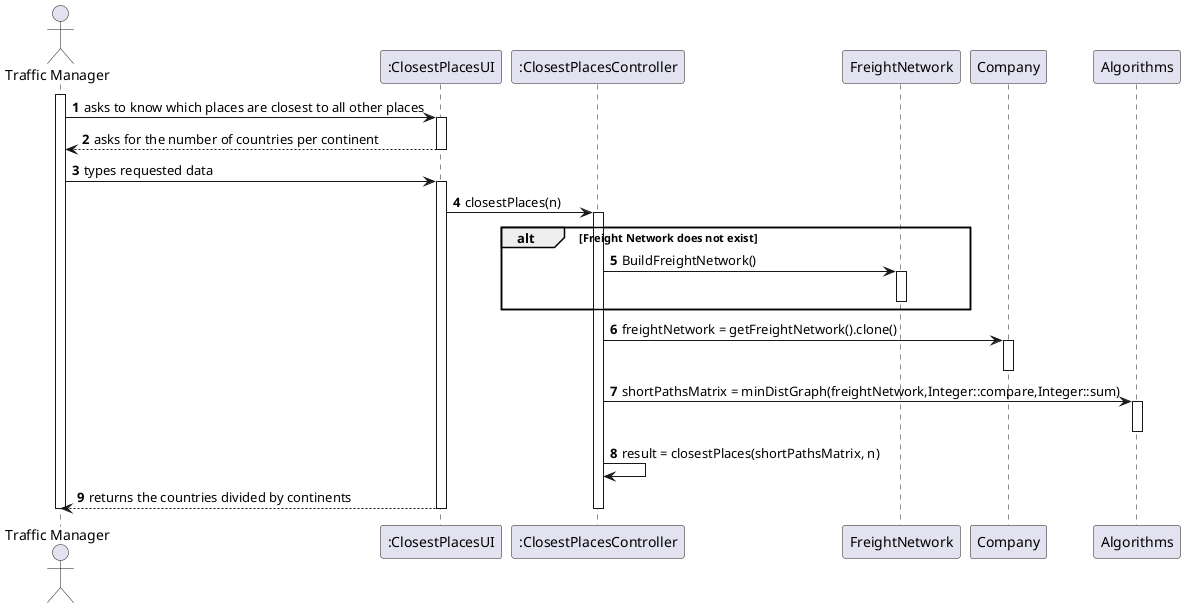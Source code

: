 @startuml
'https://plantuml.com/sequence-diagram

autonumber

actor "Traffic Manager" as TM

participant ":ClosestPlacesUI" as UI
participant ":ClosestPlacesController" as CTRL
participant "FreightNetwork" as NET
participant "Company" as C
participant "Algorithms" as ALG

activate TM
TM -> UI : asks to know which places are closest to all other places

activate UI
UI --> TM : asks for the number of countries per continent
deactivate UI

TM -> UI : types requested data

activate UI
UI -> CTRL : closestPlaces(n)

activate CTRL

alt Freight Network does not exist
CTRL -> NET : BuildFreightNetwork()
activate NET
deactivate NET
end

CTRL -> C : freightNetwork = getFreightNetwork().clone()
activate C
deactivate C

CTRL -> ALG : shortPathsMatrix = minDistGraph(freightNetwork,Integer::compare,Integer::sum)
activate ALG
deactivate ALG

CTRL -> CTRL : result = closestPlaces(shortPathsMatrix, n)







UI --> TM : returns the countries divided by continents
deactivate CTRL
deactivate UI
deactivate TM
@enduml